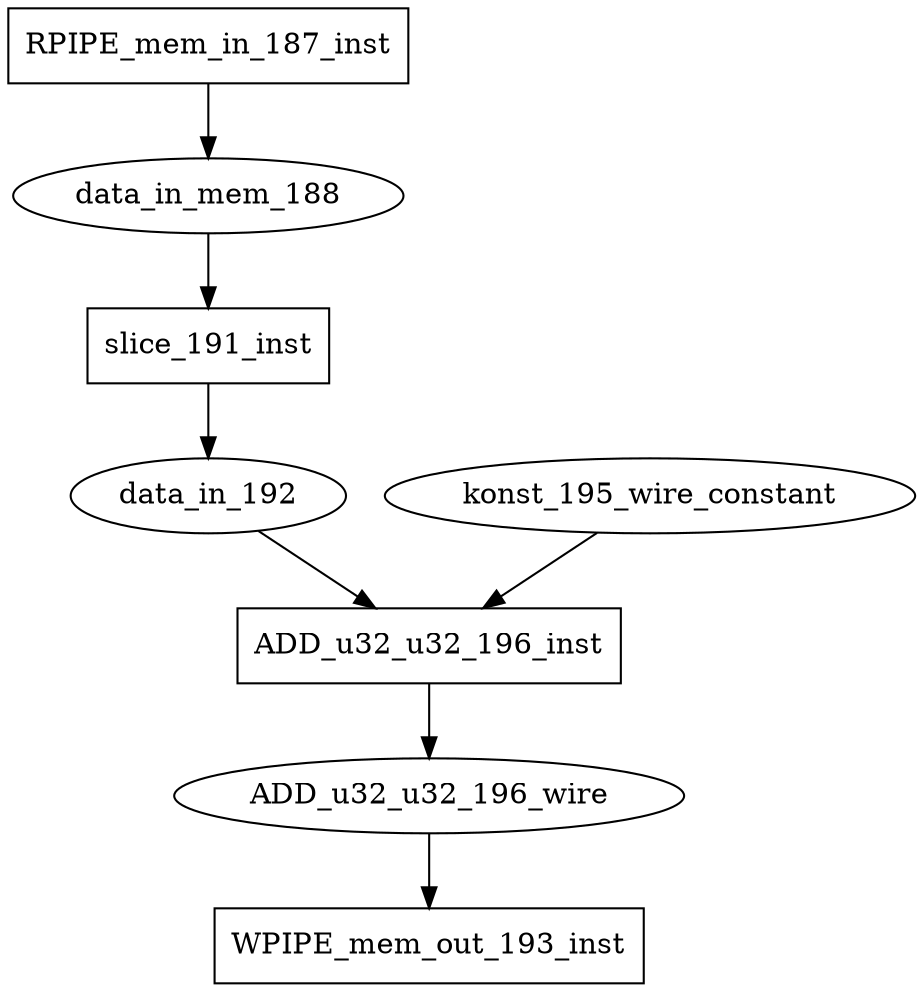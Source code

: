 digraph data_path {
  ADD_u32_u32_196_wire [shape=ellipse];
  data_in_192 [shape=ellipse];
  data_in_mem_188 [shape=ellipse];
  konst_195_wire_constant [shape=ellipse];
  ADD_u32_u32_196_inst [shape=rectangle];
data_in_192  -> ADD_u32_u32_196_inst;
konst_195_wire_constant  -> ADD_u32_u32_196_inst;
ADD_u32_u32_196_inst -> ADD_u32_u32_196_wire;
  RPIPE_mem_in_187_inst [shape=rectangle];
RPIPE_mem_in_187_inst -> data_in_mem_188;
  WPIPE_mem_out_193_inst [shape=rectangle];
ADD_u32_u32_196_wire  -> WPIPE_mem_out_193_inst;
  slice_191_inst [shape=rectangle];
data_in_mem_188  -> slice_191_inst;
slice_191_inst -> data_in_192;
}
